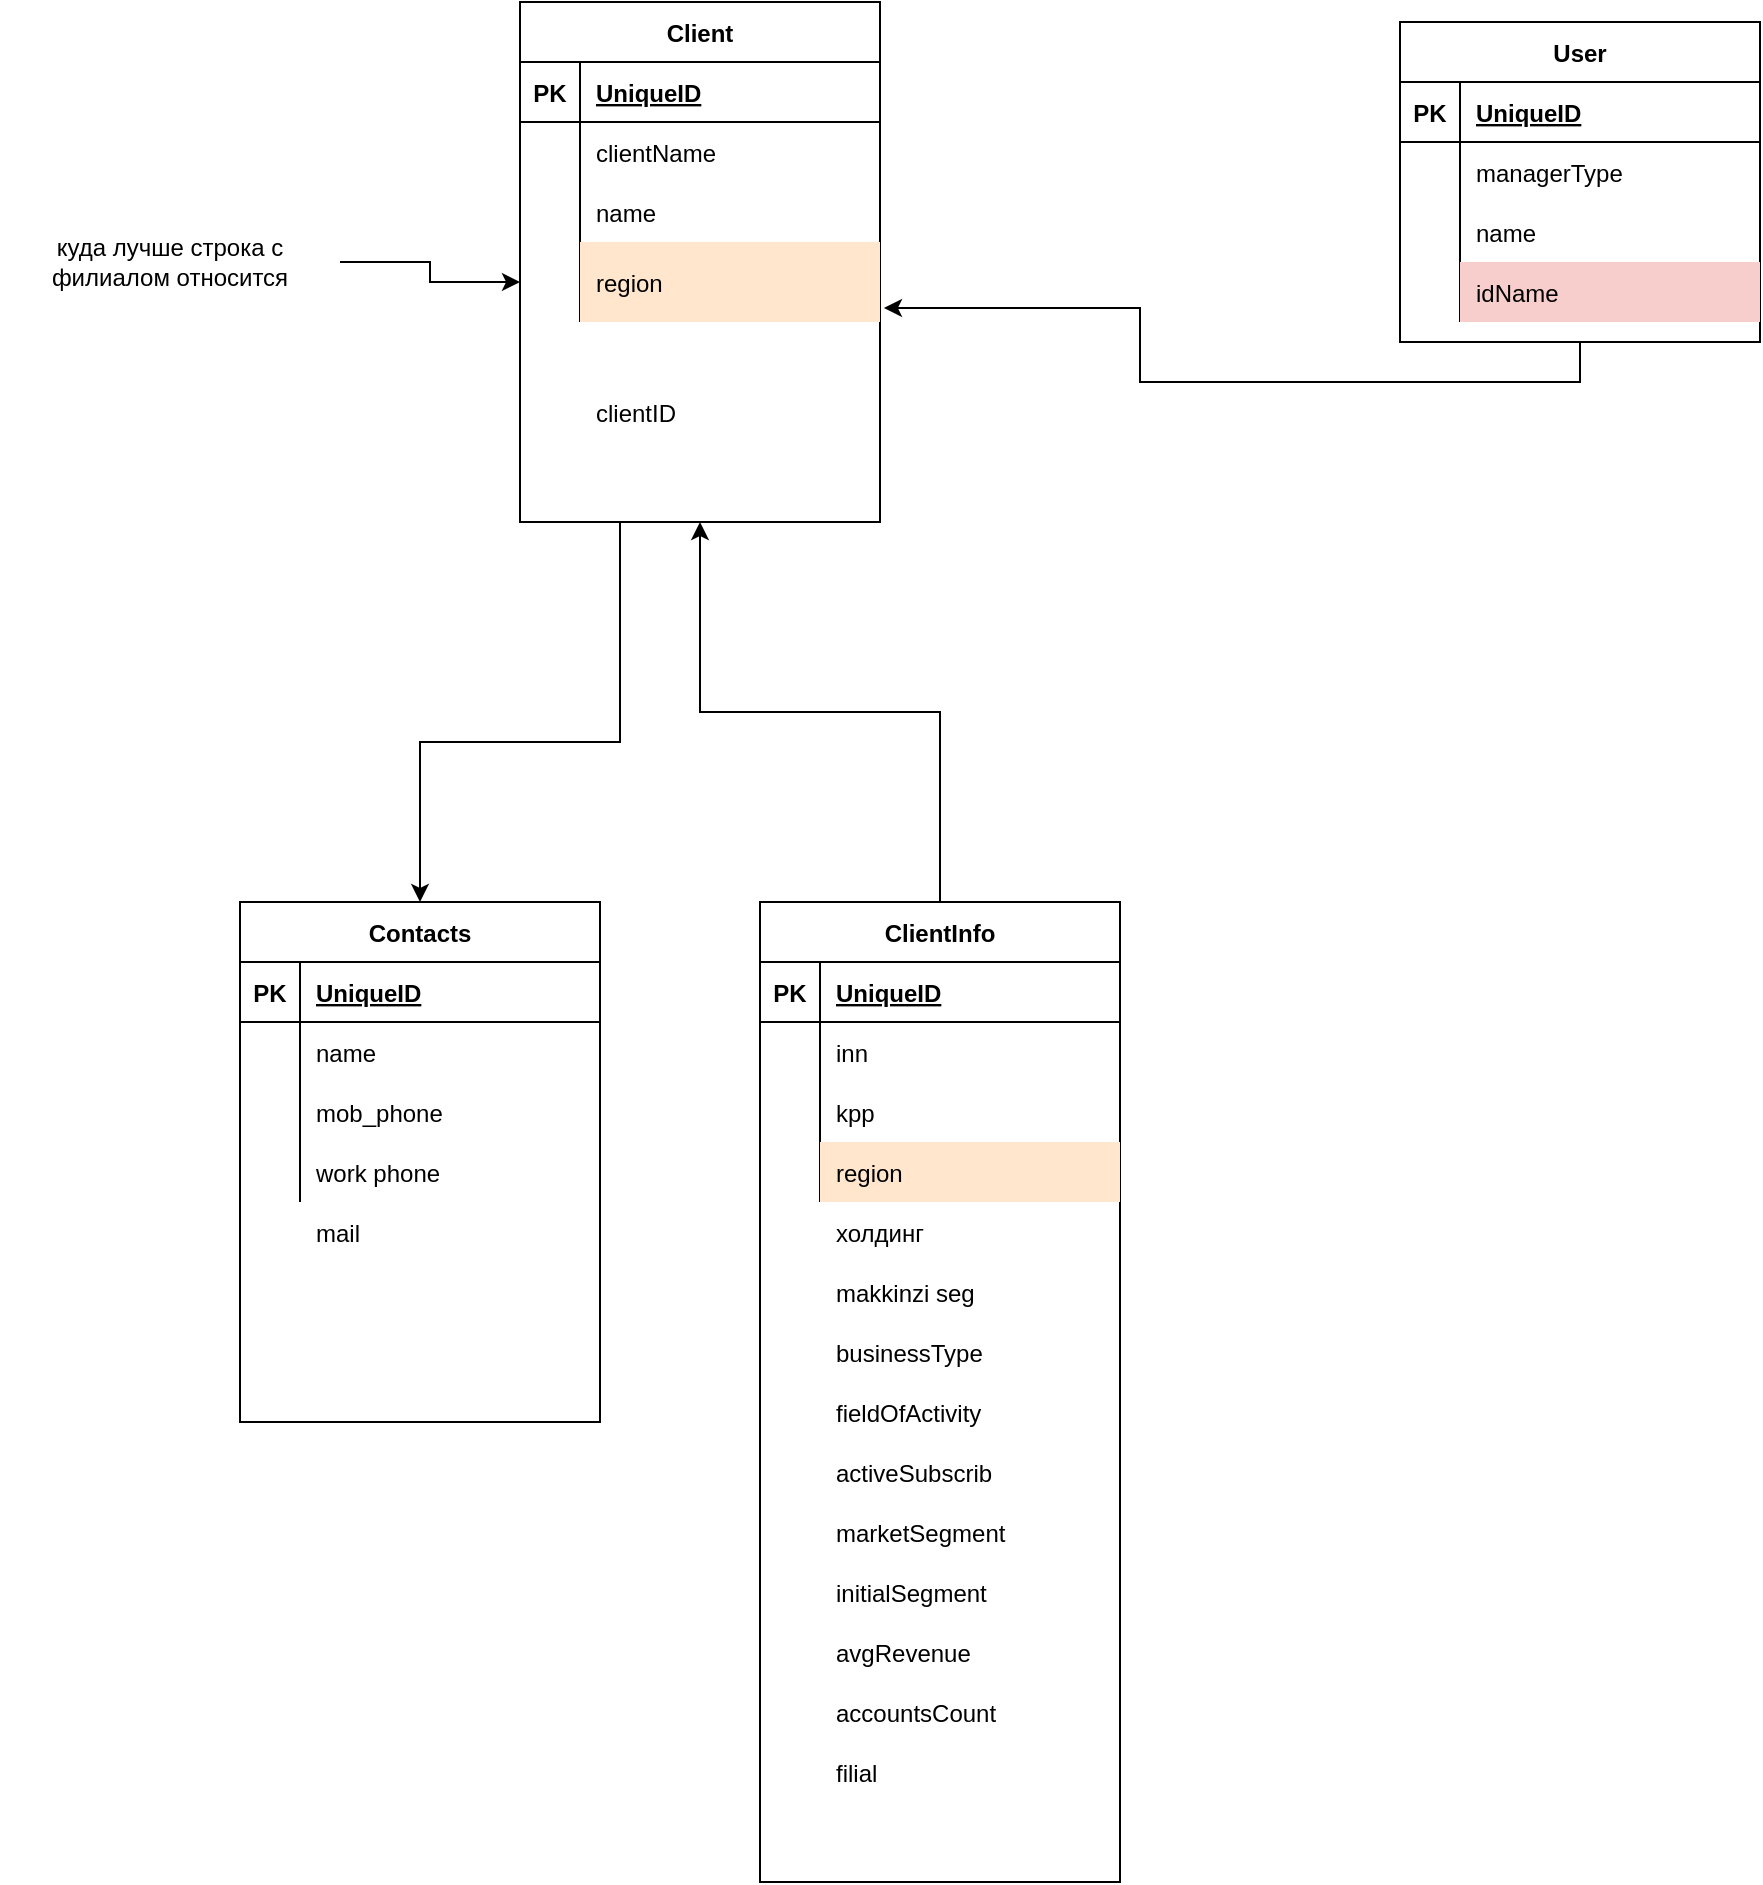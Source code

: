 <mxfile version="13.7.1" type="github">
  <diagram id="R2lEEEUBdFMjLlhIrx00" name="Page-1">
    <mxGraphModel dx="2272" dy="794" grid="1" gridSize="10" guides="1" tooltips="1" connect="1" arrows="1" fold="1" page="1" pageScale="1" pageWidth="850" pageHeight="1100" math="0" shadow="0" extFonts="Permanent Marker^https://fonts.googleapis.com/css?family=Permanent+Marker">
      <root>
        <mxCell id="0" />
        <mxCell id="1" parent="0" />
        <mxCell id="ZXmYxjLJ8FQTE1aZ_M2b-59" style="edgeStyle=orthogonalEdgeStyle;rounded=0;orthogonalLoop=1;jettySize=auto;html=1;exitX=0.5;exitY=0;exitDx=0;exitDy=0;entryX=0.5;entryY=1;entryDx=0;entryDy=0;" edge="1" parent="1" source="ZXmYxjLJ8FQTE1aZ_M2b-41" target="ZXmYxjLJ8FQTE1aZ_M2b-2">
          <mxGeometry relative="1" as="geometry" />
        </mxCell>
        <mxCell id="ZXmYxjLJ8FQTE1aZ_M2b-41" value="ClientInfo" style="shape=table;startSize=30;container=1;collapsible=1;childLayout=tableLayout;fixedRows=1;rowLines=0;fontStyle=1;align=center;resizeLast=1;" vertex="1" parent="1">
          <mxGeometry x="120" y="480" width="180" height="490" as="geometry" />
        </mxCell>
        <mxCell id="ZXmYxjLJ8FQTE1aZ_M2b-42" value="" style="shape=partialRectangle;collapsible=0;dropTarget=0;pointerEvents=0;fillColor=none;top=0;left=0;bottom=1;right=0;points=[[0,0.5],[1,0.5]];portConstraint=eastwest;" vertex="1" parent="ZXmYxjLJ8FQTE1aZ_M2b-41">
          <mxGeometry y="30" width="180" height="30" as="geometry" />
        </mxCell>
        <mxCell id="ZXmYxjLJ8FQTE1aZ_M2b-43" value="PK" style="shape=partialRectangle;connectable=0;fillColor=none;top=0;left=0;bottom=0;right=0;fontStyle=1;overflow=hidden;" vertex="1" parent="ZXmYxjLJ8FQTE1aZ_M2b-42">
          <mxGeometry width="30" height="30" as="geometry" />
        </mxCell>
        <mxCell id="ZXmYxjLJ8FQTE1aZ_M2b-44" value="UniqueID" style="shape=partialRectangle;connectable=0;fillColor=none;top=0;left=0;bottom=0;right=0;align=left;spacingLeft=6;fontStyle=5;overflow=hidden;" vertex="1" parent="ZXmYxjLJ8FQTE1aZ_M2b-42">
          <mxGeometry x="30" width="150" height="30" as="geometry" />
        </mxCell>
        <mxCell id="ZXmYxjLJ8FQTE1aZ_M2b-45" value="" style="shape=partialRectangle;collapsible=0;dropTarget=0;pointerEvents=0;fillColor=none;top=0;left=0;bottom=0;right=0;points=[[0,0.5],[1,0.5]];portConstraint=eastwest;" vertex="1" parent="ZXmYxjLJ8FQTE1aZ_M2b-41">
          <mxGeometry y="60" width="180" height="30" as="geometry" />
        </mxCell>
        <mxCell id="ZXmYxjLJ8FQTE1aZ_M2b-46" value="" style="shape=partialRectangle;connectable=0;fillColor=none;top=0;left=0;bottom=0;right=0;editable=1;overflow=hidden;" vertex="1" parent="ZXmYxjLJ8FQTE1aZ_M2b-45">
          <mxGeometry width="30" height="30" as="geometry" />
        </mxCell>
        <mxCell id="ZXmYxjLJ8FQTE1aZ_M2b-47" value="inn" style="shape=partialRectangle;connectable=0;fillColor=none;top=0;left=0;bottom=0;right=0;align=left;spacingLeft=6;overflow=hidden;" vertex="1" parent="ZXmYxjLJ8FQTE1aZ_M2b-45">
          <mxGeometry x="30" width="150" height="30" as="geometry" />
        </mxCell>
        <mxCell id="ZXmYxjLJ8FQTE1aZ_M2b-48" value="" style="shape=partialRectangle;collapsible=0;dropTarget=0;pointerEvents=0;fillColor=none;top=0;left=0;bottom=0;right=0;points=[[0,0.5],[1,0.5]];portConstraint=eastwest;" vertex="1" parent="ZXmYxjLJ8FQTE1aZ_M2b-41">
          <mxGeometry y="90" width="180" height="30" as="geometry" />
        </mxCell>
        <mxCell id="ZXmYxjLJ8FQTE1aZ_M2b-49" value="" style="shape=partialRectangle;connectable=0;fillColor=none;top=0;left=0;bottom=0;right=0;editable=1;overflow=hidden;" vertex="1" parent="ZXmYxjLJ8FQTE1aZ_M2b-48">
          <mxGeometry width="30" height="30" as="geometry" />
        </mxCell>
        <mxCell id="ZXmYxjLJ8FQTE1aZ_M2b-50" value="kpp" style="shape=partialRectangle;connectable=0;fillColor=none;top=0;left=0;bottom=0;right=0;align=left;spacingLeft=6;overflow=hidden;" vertex="1" parent="ZXmYxjLJ8FQTE1aZ_M2b-48">
          <mxGeometry x="30" width="150" height="30" as="geometry" />
        </mxCell>
        <mxCell id="ZXmYxjLJ8FQTE1aZ_M2b-51" value="" style="shape=partialRectangle;collapsible=0;dropTarget=0;pointerEvents=0;fillColor=none;top=0;left=0;bottom=0;right=0;points=[[0,0.5],[1,0.5]];portConstraint=eastwest;" vertex="1" parent="ZXmYxjLJ8FQTE1aZ_M2b-41">
          <mxGeometry y="120" width="180" height="30" as="geometry" />
        </mxCell>
        <mxCell id="ZXmYxjLJ8FQTE1aZ_M2b-52" value="" style="shape=partialRectangle;connectable=0;fillColor=none;top=0;left=0;bottom=0;right=0;editable=1;overflow=hidden;" vertex="1" parent="ZXmYxjLJ8FQTE1aZ_M2b-51">
          <mxGeometry width="30" height="30" as="geometry" />
        </mxCell>
        <mxCell id="ZXmYxjLJ8FQTE1aZ_M2b-53" value="region" style="shape=partialRectangle;connectable=0;fillColor=#ffe6cc;top=0;left=0;bottom=0;right=0;align=left;spacingLeft=6;overflow=hidden;strokeColor=#d79b00;" vertex="1" parent="ZXmYxjLJ8FQTE1aZ_M2b-51">
          <mxGeometry x="30" width="150" height="30" as="geometry" />
        </mxCell>
        <mxCell id="ZXmYxjLJ8FQTE1aZ_M2b-28" value="Contacts" style="shape=table;startSize=30;container=1;collapsible=1;childLayout=tableLayout;fixedRows=1;rowLines=0;fontStyle=1;align=center;resizeLast=1;" vertex="1" parent="1">
          <mxGeometry x="-140" y="480" width="180" height="260" as="geometry" />
        </mxCell>
        <mxCell id="ZXmYxjLJ8FQTE1aZ_M2b-29" value="" style="shape=partialRectangle;collapsible=0;dropTarget=0;pointerEvents=0;fillColor=none;top=0;left=0;bottom=1;right=0;points=[[0,0.5],[1,0.5]];portConstraint=eastwest;" vertex="1" parent="ZXmYxjLJ8FQTE1aZ_M2b-28">
          <mxGeometry y="30" width="180" height="30" as="geometry" />
        </mxCell>
        <mxCell id="ZXmYxjLJ8FQTE1aZ_M2b-30" value="PK" style="shape=partialRectangle;connectable=0;fillColor=none;top=0;left=0;bottom=0;right=0;fontStyle=1;overflow=hidden;" vertex="1" parent="ZXmYxjLJ8FQTE1aZ_M2b-29">
          <mxGeometry width="30" height="30" as="geometry" />
        </mxCell>
        <mxCell id="ZXmYxjLJ8FQTE1aZ_M2b-31" value="UniqueID" style="shape=partialRectangle;connectable=0;fillColor=none;top=0;left=0;bottom=0;right=0;align=left;spacingLeft=6;fontStyle=5;overflow=hidden;" vertex="1" parent="ZXmYxjLJ8FQTE1aZ_M2b-29">
          <mxGeometry x="30" width="150" height="30" as="geometry" />
        </mxCell>
        <mxCell id="ZXmYxjLJ8FQTE1aZ_M2b-32" value="" style="shape=partialRectangle;collapsible=0;dropTarget=0;pointerEvents=0;fillColor=none;top=0;left=0;bottom=0;right=0;points=[[0,0.5],[1,0.5]];portConstraint=eastwest;" vertex="1" parent="ZXmYxjLJ8FQTE1aZ_M2b-28">
          <mxGeometry y="60" width="180" height="30" as="geometry" />
        </mxCell>
        <mxCell id="ZXmYxjLJ8FQTE1aZ_M2b-33" value="" style="shape=partialRectangle;connectable=0;fillColor=none;top=0;left=0;bottom=0;right=0;editable=1;overflow=hidden;" vertex="1" parent="ZXmYxjLJ8FQTE1aZ_M2b-32">
          <mxGeometry width="30" height="30" as="geometry" />
        </mxCell>
        <mxCell id="ZXmYxjLJ8FQTE1aZ_M2b-34" value="name" style="shape=partialRectangle;connectable=0;fillColor=none;top=0;left=0;bottom=0;right=0;align=left;spacingLeft=6;overflow=hidden;" vertex="1" parent="ZXmYxjLJ8FQTE1aZ_M2b-32">
          <mxGeometry x="30" width="150" height="30" as="geometry" />
        </mxCell>
        <mxCell id="ZXmYxjLJ8FQTE1aZ_M2b-35" value="" style="shape=partialRectangle;collapsible=0;dropTarget=0;pointerEvents=0;fillColor=none;top=0;left=0;bottom=0;right=0;points=[[0,0.5],[1,0.5]];portConstraint=eastwest;" vertex="1" parent="ZXmYxjLJ8FQTE1aZ_M2b-28">
          <mxGeometry y="90" width="180" height="30" as="geometry" />
        </mxCell>
        <mxCell id="ZXmYxjLJ8FQTE1aZ_M2b-36" value="" style="shape=partialRectangle;connectable=0;fillColor=none;top=0;left=0;bottom=0;right=0;editable=1;overflow=hidden;" vertex="1" parent="ZXmYxjLJ8FQTE1aZ_M2b-35">
          <mxGeometry width="30" height="30" as="geometry" />
        </mxCell>
        <mxCell id="ZXmYxjLJ8FQTE1aZ_M2b-37" value="mob_phone" style="shape=partialRectangle;connectable=0;fillColor=none;top=0;left=0;bottom=0;right=0;align=left;spacingLeft=6;overflow=hidden;" vertex="1" parent="ZXmYxjLJ8FQTE1aZ_M2b-35">
          <mxGeometry x="30" width="150" height="30" as="geometry" />
        </mxCell>
        <mxCell id="ZXmYxjLJ8FQTE1aZ_M2b-38" value="" style="shape=partialRectangle;collapsible=0;dropTarget=0;pointerEvents=0;fillColor=none;top=0;left=0;bottom=0;right=0;points=[[0,0.5],[1,0.5]];portConstraint=eastwest;" vertex="1" parent="ZXmYxjLJ8FQTE1aZ_M2b-28">
          <mxGeometry y="120" width="180" height="30" as="geometry" />
        </mxCell>
        <mxCell id="ZXmYxjLJ8FQTE1aZ_M2b-39" value="" style="shape=partialRectangle;connectable=0;fillColor=none;top=0;left=0;bottom=0;right=0;editable=1;overflow=hidden;" vertex="1" parent="ZXmYxjLJ8FQTE1aZ_M2b-38">
          <mxGeometry width="30" height="30" as="geometry" />
        </mxCell>
        <mxCell id="ZXmYxjLJ8FQTE1aZ_M2b-40" value="work phone" style="shape=partialRectangle;connectable=0;fillColor=none;top=0;left=0;bottom=0;right=0;align=left;spacingLeft=6;overflow=hidden;" vertex="1" parent="ZXmYxjLJ8FQTE1aZ_M2b-38">
          <mxGeometry x="30" width="150" height="30" as="geometry" />
        </mxCell>
        <mxCell id="ZXmYxjLJ8FQTE1aZ_M2b-55" style="edgeStyle=orthogonalEdgeStyle;rounded=0;orthogonalLoop=1;jettySize=auto;html=1;" edge="1" parent="1" source="ZXmYxjLJ8FQTE1aZ_M2b-2" target="ZXmYxjLJ8FQTE1aZ_M2b-28">
          <mxGeometry relative="1" as="geometry">
            <Array as="points">
              <mxPoint x="50" y="400" />
              <mxPoint x="-50" y="400" />
            </Array>
          </mxGeometry>
        </mxCell>
        <mxCell id="ZXmYxjLJ8FQTE1aZ_M2b-2" value="Client" style="shape=table;startSize=30;container=1;collapsible=1;childLayout=tableLayout;fixedRows=1;rowLines=0;fontStyle=1;align=center;resizeLast=1;" vertex="1" parent="1">
          <mxGeometry y="30" width="180" height="260" as="geometry" />
        </mxCell>
        <mxCell id="ZXmYxjLJ8FQTE1aZ_M2b-3" value="" style="shape=partialRectangle;collapsible=0;dropTarget=0;pointerEvents=0;fillColor=none;top=0;left=0;bottom=1;right=0;points=[[0,0.5],[1,0.5]];portConstraint=eastwest;" vertex="1" parent="ZXmYxjLJ8FQTE1aZ_M2b-2">
          <mxGeometry y="30" width="180" height="30" as="geometry" />
        </mxCell>
        <mxCell id="ZXmYxjLJ8FQTE1aZ_M2b-4" value="PK" style="shape=partialRectangle;connectable=0;fillColor=none;top=0;left=0;bottom=0;right=0;fontStyle=1;overflow=hidden;" vertex="1" parent="ZXmYxjLJ8FQTE1aZ_M2b-3">
          <mxGeometry width="30" height="30" as="geometry" />
        </mxCell>
        <mxCell id="ZXmYxjLJ8FQTE1aZ_M2b-5" value="UniqueID" style="shape=partialRectangle;connectable=0;fillColor=none;top=0;left=0;bottom=0;right=0;align=left;spacingLeft=6;fontStyle=5;overflow=hidden;" vertex="1" parent="ZXmYxjLJ8FQTE1aZ_M2b-3">
          <mxGeometry x="30" width="150" height="30" as="geometry" />
        </mxCell>
        <mxCell id="ZXmYxjLJ8FQTE1aZ_M2b-6" value="" style="shape=partialRectangle;collapsible=0;dropTarget=0;pointerEvents=0;fillColor=none;top=0;left=0;bottom=0;right=0;points=[[0,0.5],[1,0.5]];portConstraint=eastwest;" vertex="1" parent="ZXmYxjLJ8FQTE1aZ_M2b-2">
          <mxGeometry y="60" width="180" height="30" as="geometry" />
        </mxCell>
        <mxCell id="ZXmYxjLJ8FQTE1aZ_M2b-7" value="" style="shape=partialRectangle;connectable=0;fillColor=none;top=0;left=0;bottom=0;right=0;editable=1;overflow=hidden;" vertex="1" parent="ZXmYxjLJ8FQTE1aZ_M2b-6">
          <mxGeometry width="30" height="30" as="geometry" />
        </mxCell>
        <mxCell id="ZXmYxjLJ8FQTE1aZ_M2b-8" value="clientName" style="shape=partialRectangle;connectable=0;fillColor=none;top=0;left=0;bottom=0;right=0;align=left;spacingLeft=6;overflow=hidden;" vertex="1" parent="ZXmYxjLJ8FQTE1aZ_M2b-6">
          <mxGeometry x="30" width="150" height="30" as="geometry" />
        </mxCell>
        <mxCell id="ZXmYxjLJ8FQTE1aZ_M2b-9" value="" style="shape=partialRectangle;collapsible=0;dropTarget=0;pointerEvents=0;fillColor=none;top=0;left=0;bottom=0;right=0;points=[[0,0.5],[1,0.5]];portConstraint=eastwest;" vertex="1" parent="ZXmYxjLJ8FQTE1aZ_M2b-2">
          <mxGeometry y="90" width="180" height="30" as="geometry" />
        </mxCell>
        <mxCell id="ZXmYxjLJ8FQTE1aZ_M2b-10" value="" style="shape=partialRectangle;connectable=0;fillColor=none;top=0;left=0;bottom=0;right=0;editable=1;overflow=hidden;" vertex="1" parent="ZXmYxjLJ8FQTE1aZ_M2b-9">
          <mxGeometry width="30" height="30" as="geometry" />
        </mxCell>
        <mxCell id="ZXmYxjLJ8FQTE1aZ_M2b-11" value="name" style="shape=partialRectangle;connectable=0;fillColor=none;top=0;left=0;bottom=0;right=0;align=left;spacingLeft=6;overflow=hidden;" vertex="1" parent="ZXmYxjLJ8FQTE1aZ_M2b-9">
          <mxGeometry x="30" width="150" height="30" as="geometry" />
        </mxCell>
        <mxCell id="ZXmYxjLJ8FQTE1aZ_M2b-12" value="" style="shape=partialRectangle;collapsible=0;dropTarget=0;pointerEvents=0;fillColor=none;top=0;left=0;bottom=0;right=0;points=[[0,0.5],[1,0.5]];portConstraint=eastwest;" vertex="1" parent="ZXmYxjLJ8FQTE1aZ_M2b-2">
          <mxGeometry y="120" width="180" height="40" as="geometry" />
        </mxCell>
        <mxCell id="ZXmYxjLJ8FQTE1aZ_M2b-13" value="" style="shape=partialRectangle;connectable=0;fillColor=none;top=0;left=0;bottom=0;right=0;editable=1;overflow=hidden;" vertex="1" parent="ZXmYxjLJ8FQTE1aZ_M2b-12">
          <mxGeometry width="30" height="40" as="geometry" />
        </mxCell>
        <mxCell id="ZXmYxjLJ8FQTE1aZ_M2b-14" value="region" style="shape=partialRectangle;connectable=0;fillColor=#ffe6cc;top=0;left=0;bottom=0;right=0;align=left;spacingLeft=6;overflow=hidden;strokeColor=#d79b00;" vertex="1" parent="ZXmYxjLJ8FQTE1aZ_M2b-12">
          <mxGeometry x="30" width="150" height="40" as="geometry" />
        </mxCell>
        <mxCell id="ZXmYxjLJ8FQTE1aZ_M2b-58" style="edgeStyle=orthogonalEdgeStyle;rounded=0;orthogonalLoop=1;jettySize=auto;html=1;exitX=0.5;exitY=1;exitDx=0;exitDy=0;entryX=1.011;entryY=0.825;entryDx=0;entryDy=0;entryPerimeter=0;" edge="1" parent="1" source="ZXmYxjLJ8FQTE1aZ_M2b-15" target="ZXmYxjLJ8FQTE1aZ_M2b-12">
          <mxGeometry relative="1" as="geometry" />
        </mxCell>
        <mxCell id="ZXmYxjLJ8FQTE1aZ_M2b-15" value="User" style="shape=table;startSize=30;container=1;collapsible=1;childLayout=tableLayout;fixedRows=1;rowLines=0;fontStyle=1;align=center;resizeLast=1;" vertex="1" parent="1">
          <mxGeometry x="440" y="40" width="180" height="160" as="geometry" />
        </mxCell>
        <mxCell id="ZXmYxjLJ8FQTE1aZ_M2b-16" value="" style="shape=partialRectangle;collapsible=0;dropTarget=0;pointerEvents=0;fillColor=none;top=0;left=0;bottom=1;right=0;points=[[0,0.5],[1,0.5]];portConstraint=eastwest;" vertex="1" parent="ZXmYxjLJ8FQTE1aZ_M2b-15">
          <mxGeometry y="30" width="180" height="30" as="geometry" />
        </mxCell>
        <mxCell id="ZXmYxjLJ8FQTE1aZ_M2b-17" value="PK" style="shape=partialRectangle;connectable=0;fillColor=none;top=0;left=0;bottom=0;right=0;fontStyle=1;overflow=hidden;" vertex="1" parent="ZXmYxjLJ8FQTE1aZ_M2b-16">
          <mxGeometry width="30" height="30" as="geometry" />
        </mxCell>
        <mxCell id="ZXmYxjLJ8FQTE1aZ_M2b-18" value="UniqueID" style="shape=partialRectangle;connectable=0;fillColor=none;top=0;left=0;bottom=0;right=0;align=left;spacingLeft=6;fontStyle=5;overflow=hidden;" vertex="1" parent="ZXmYxjLJ8FQTE1aZ_M2b-16">
          <mxGeometry x="30" width="150" height="30" as="geometry" />
        </mxCell>
        <mxCell id="ZXmYxjLJ8FQTE1aZ_M2b-19" value="" style="shape=partialRectangle;collapsible=0;dropTarget=0;pointerEvents=0;fillColor=none;top=0;left=0;bottom=0;right=0;points=[[0,0.5],[1,0.5]];portConstraint=eastwest;" vertex="1" parent="ZXmYxjLJ8FQTE1aZ_M2b-15">
          <mxGeometry y="60" width="180" height="30" as="geometry" />
        </mxCell>
        <mxCell id="ZXmYxjLJ8FQTE1aZ_M2b-20" value="" style="shape=partialRectangle;connectable=0;fillColor=none;top=0;left=0;bottom=0;right=0;editable=1;overflow=hidden;" vertex="1" parent="ZXmYxjLJ8FQTE1aZ_M2b-19">
          <mxGeometry width="30" height="30" as="geometry" />
        </mxCell>
        <mxCell id="ZXmYxjLJ8FQTE1aZ_M2b-21" value="managerType" style="shape=partialRectangle;connectable=0;fillColor=none;top=0;left=0;bottom=0;right=0;align=left;spacingLeft=6;overflow=hidden;" vertex="1" parent="ZXmYxjLJ8FQTE1aZ_M2b-19">
          <mxGeometry x="30" width="150" height="30" as="geometry" />
        </mxCell>
        <mxCell id="ZXmYxjLJ8FQTE1aZ_M2b-22" value="" style="shape=partialRectangle;collapsible=0;dropTarget=0;pointerEvents=0;fillColor=none;top=0;left=0;bottom=0;right=0;points=[[0,0.5],[1,0.5]];portConstraint=eastwest;" vertex="1" parent="ZXmYxjLJ8FQTE1aZ_M2b-15">
          <mxGeometry y="90" width="180" height="30" as="geometry" />
        </mxCell>
        <mxCell id="ZXmYxjLJ8FQTE1aZ_M2b-23" value="" style="shape=partialRectangle;connectable=0;fillColor=none;top=0;left=0;bottom=0;right=0;editable=1;overflow=hidden;" vertex="1" parent="ZXmYxjLJ8FQTE1aZ_M2b-22">
          <mxGeometry width="30" height="30" as="geometry" />
        </mxCell>
        <mxCell id="ZXmYxjLJ8FQTE1aZ_M2b-24" value="name" style="shape=partialRectangle;connectable=0;fillColor=none;top=0;left=0;bottom=0;right=0;align=left;spacingLeft=6;overflow=hidden;" vertex="1" parent="ZXmYxjLJ8FQTE1aZ_M2b-22">
          <mxGeometry x="30" width="150" height="30" as="geometry" />
        </mxCell>
        <mxCell id="ZXmYxjLJ8FQTE1aZ_M2b-25" value="" style="shape=partialRectangle;collapsible=0;dropTarget=0;pointerEvents=0;fillColor=none;top=0;left=0;bottom=0;right=0;points=[[0,0.5],[1,0.5]];portConstraint=eastwest;" vertex="1" parent="ZXmYxjLJ8FQTE1aZ_M2b-15">
          <mxGeometry y="120" width="180" height="30" as="geometry" />
        </mxCell>
        <mxCell id="ZXmYxjLJ8FQTE1aZ_M2b-26" value="" style="shape=partialRectangle;connectable=0;fillColor=none;top=0;left=0;bottom=0;right=0;editable=1;overflow=hidden;" vertex="1" parent="ZXmYxjLJ8FQTE1aZ_M2b-25">
          <mxGeometry width="30" height="30" as="geometry" />
        </mxCell>
        <mxCell id="ZXmYxjLJ8FQTE1aZ_M2b-27" value="idName" style="shape=partialRectangle;connectable=0;fillColor=#f8cecc;top=0;left=0;bottom=0;right=0;align=left;spacingLeft=6;overflow=hidden;strokeColor=#b85450;" vertex="1" parent="ZXmYxjLJ8FQTE1aZ_M2b-25">
          <mxGeometry x="30" width="150" height="30" as="geometry" />
        </mxCell>
        <mxCell id="ZXmYxjLJ8FQTE1aZ_M2b-62" value="" style="shape=partialRectangle;connectable=0;fillColor=none;top=0;left=0;bottom=0;right=0;align=left;spacingLeft=6;overflow=hidden;" vertex="1" parent="1">
          <mxGeometry x="30" y="250" width="150" height="30" as="geometry" />
        </mxCell>
        <mxCell id="ZXmYxjLJ8FQTE1aZ_M2b-64" value="initialSegment" style="shape=partialRectangle;connectable=0;fillColor=none;top=0;left=0;bottom=0;right=0;align=left;spacingLeft=6;overflow=hidden;" vertex="1" parent="1">
          <mxGeometry x="150" y="810" width="150" height="30" as="geometry" />
        </mxCell>
        <mxCell id="ZXmYxjLJ8FQTE1aZ_M2b-66" value="холдинг" style="shape=partialRectangle;connectable=0;fillColor=none;top=0;left=0;bottom=0;right=0;align=left;spacingLeft=6;overflow=hidden;" vertex="1" parent="1">
          <mxGeometry x="150" y="630" width="150" height="30" as="geometry" />
        </mxCell>
        <mxCell id="ZXmYxjLJ8FQTE1aZ_M2b-67" value="makkinzi seg" style="shape=partialRectangle;connectable=0;fillColor=none;top=0;left=0;bottom=0;right=0;align=left;spacingLeft=6;overflow=hidden;" vertex="1" parent="1">
          <mxGeometry x="150" y="660" width="150" height="30" as="geometry" />
        </mxCell>
        <mxCell id="ZXmYxjLJ8FQTE1aZ_M2b-69" value="fieldOfActivity" style="shape=partialRectangle;connectable=0;fillColor=none;top=0;left=0;bottom=0;right=0;align=left;spacingLeft=6;overflow=hidden;" vertex="1" parent="1">
          <mxGeometry x="150" y="720" width="150" height="30" as="geometry" />
        </mxCell>
        <mxCell id="ZXmYxjLJ8FQTE1aZ_M2b-70" value="businessType" style="shape=partialRectangle;connectable=0;fillColor=none;top=0;left=0;bottom=0;right=0;align=left;spacingLeft=6;overflow=hidden;" vertex="1" parent="1">
          <mxGeometry x="150" y="690" width="150" height="30" as="geometry" />
        </mxCell>
        <mxCell id="ZXmYxjLJ8FQTE1aZ_M2b-72" value="marketSegment" style="shape=partialRectangle;connectable=0;fillColor=none;top=0;left=0;bottom=0;right=0;align=left;spacingLeft=6;overflow=hidden;" vertex="1" parent="1">
          <mxGeometry x="150" y="780" width="150" height="30" as="geometry" />
        </mxCell>
        <mxCell id="ZXmYxjLJ8FQTE1aZ_M2b-73" value="activeSubscrib" style="shape=partialRectangle;connectable=0;fillColor=none;top=0;left=0;bottom=0;right=0;align=left;spacingLeft=6;overflow=hidden;" vertex="1" parent="1">
          <mxGeometry x="150" y="750" width="150" height="30" as="geometry" />
        </mxCell>
        <mxCell id="ZXmYxjLJ8FQTE1aZ_M2b-75" style="edgeStyle=orthogonalEdgeStyle;rounded=0;orthogonalLoop=1;jettySize=auto;html=1;" edge="1" parent="1" source="ZXmYxjLJ8FQTE1aZ_M2b-74" target="ZXmYxjLJ8FQTE1aZ_M2b-12">
          <mxGeometry relative="1" as="geometry" />
        </mxCell>
        <mxCell id="ZXmYxjLJ8FQTE1aZ_M2b-74" value="куда лучше строка с филиалом относится" style="text;html=1;strokeColor=none;fillColor=none;align=center;verticalAlign=middle;whiteSpace=wrap;rounded=0;" vertex="1" parent="1">
          <mxGeometry x="-260" y="150" width="170" height="20" as="geometry" />
        </mxCell>
        <mxCell id="ZXmYxjLJ8FQTE1aZ_M2b-77" value="avgRevenue" style="shape=partialRectangle;connectable=0;fillColor=none;top=0;left=0;bottom=0;right=0;align=left;spacingLeft=6;overflow=hidden;" vertex="1" parent="1">
          <mxGeometry x="150" y="840" width="150" height="30" as="geometry" />
        </mxCell>
        <mxCell id="ZXmYxjLJ8FQTE1aZ_M2b-78" value="mail" style="shape=partialRectangle;connectable=0;fillColor=none;top=0;left=0;bottom=0;right=0;align=left;spacingLeft=6;overflow=hidden;" vertex="1" parent="1">
          <mxGeometry x="-110" y="630" width="150" height="30" as="geometry" />
        </mxCell>
        <mxCell id="ZXmYxjLJ8FQTE1aZ_M2b-80" value="accountsCount" style="shape=partialRectangle;connectable=0;fillColor=none;top=0;left=0;bottom=0;right=0;align=left;spacingLeft=6;overflow=hidden;" vertex="1" parent="1">
          <mxGeometry x="150" y="870" width="150" height="30" as="geometry" />
        </mxCell>
        <mxCell id="ZXmYxjLJ8FQTE1aZ_M2b-81" value="clientID" style="shape=partialRectangle;connectable=0;fillColor=none;top=0;left=0;bottom=0;right=0;align=left;spacingLeft=6;overflow=hidden;" vertex="1" parent="1">
          <mxGeometry x="30" y="220" width="150" height="30" as="geometry" />
        </mxCell>
        <mxCell id="ZXmYxjLJ8FQTE1aZ_M2b-83" value="filial" style="shape=partialRectangle;connectable=0;fillColor=none;top=0;left=0;bottom=0;right=0;align=left;spacingLeft=6;overflow=hidden;" vertex="1" parent="1">
          <mxGeometry x="150" y="900" width="150" height="30" as="geometry" />
        </mxCell>
      </root>
    </mxGraphModel>
  </diagram>
</mxfile>
